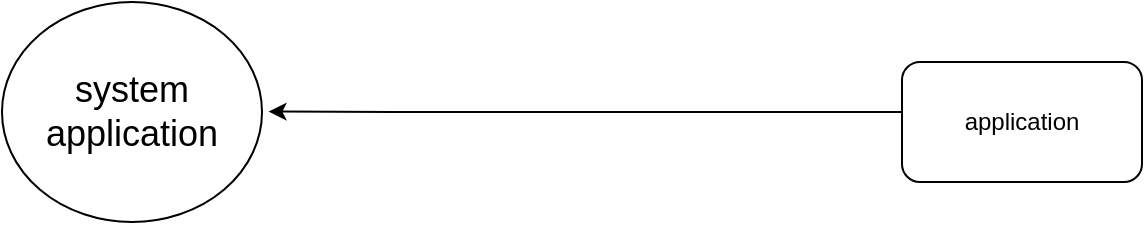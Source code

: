 <mxfile version="24.3.0" type="github">
  <diagram name="Page-1" id="-_5sNys_OfEx_b5i919k">
    <mxGraphModel dx="1116" dy="697" grid="1" gridSize="10" guides="1" tooltips="1" connect="1" arrows="1" fold="1" page="1" pageScale="1" pageWidth="850" pageHeight="1100" math="0" shadow="0">
      <root>
        <mxCell id="0" />
        <mxCell id="1" parent="0" />
        <mxCell id="5gXWiyNdASpIUKJ6Z6DQ-1" value="&lt;font style=&quot;font-size: 18px;&quot;&gt;system application&lt;/font&gt;" style="ellipse;whiteSpace=wrap;html=1;" vertex="1" parent="1">
          <mxGeometry x="70" y="80" width="130" height="110" as="geometry" />
        </mxCell>
        <mxCell id="5gXWiyNdASpIUKJ6Z6DQ-2" value="application" style="rounded=1;whiteSpace=wrap;html=1;" vertex="1" parent="1">
          <mxGeometry x="520" y="110" width="120" height="60" as="geometry" />
        </mxCell>
        <mxCell id="5gXWiyNdASpIUKJ6Z6DQ-3" style="edgeStyle=orthogonalEdgeStyle;rounded=0;orthogonalLoop=1;jettySize=auto;html=1;entryX=1.025;entryY=0.498;entryDx=0;entryDy=0;entryPerimeter=0;" edge="1" parent="1" target="5gXWiyNdASpIUKJ6Z6DQ-1">
          <mxGeometry relative="1" as="geometry">
            <mxPoint x="520" y="137" as="sourcePoint" />
            <mxPoint x="265" y="135.37" as="targetPoint" />
            <Array as="points">
              <mxPoint x="520" y="135" />
              <mxPoint x="265" y="135" />
            </Array>
          </mxGeometry>
        </mxCell>
      </root>
    </mxGraphModel>
  </diagram>
</mxfile>
